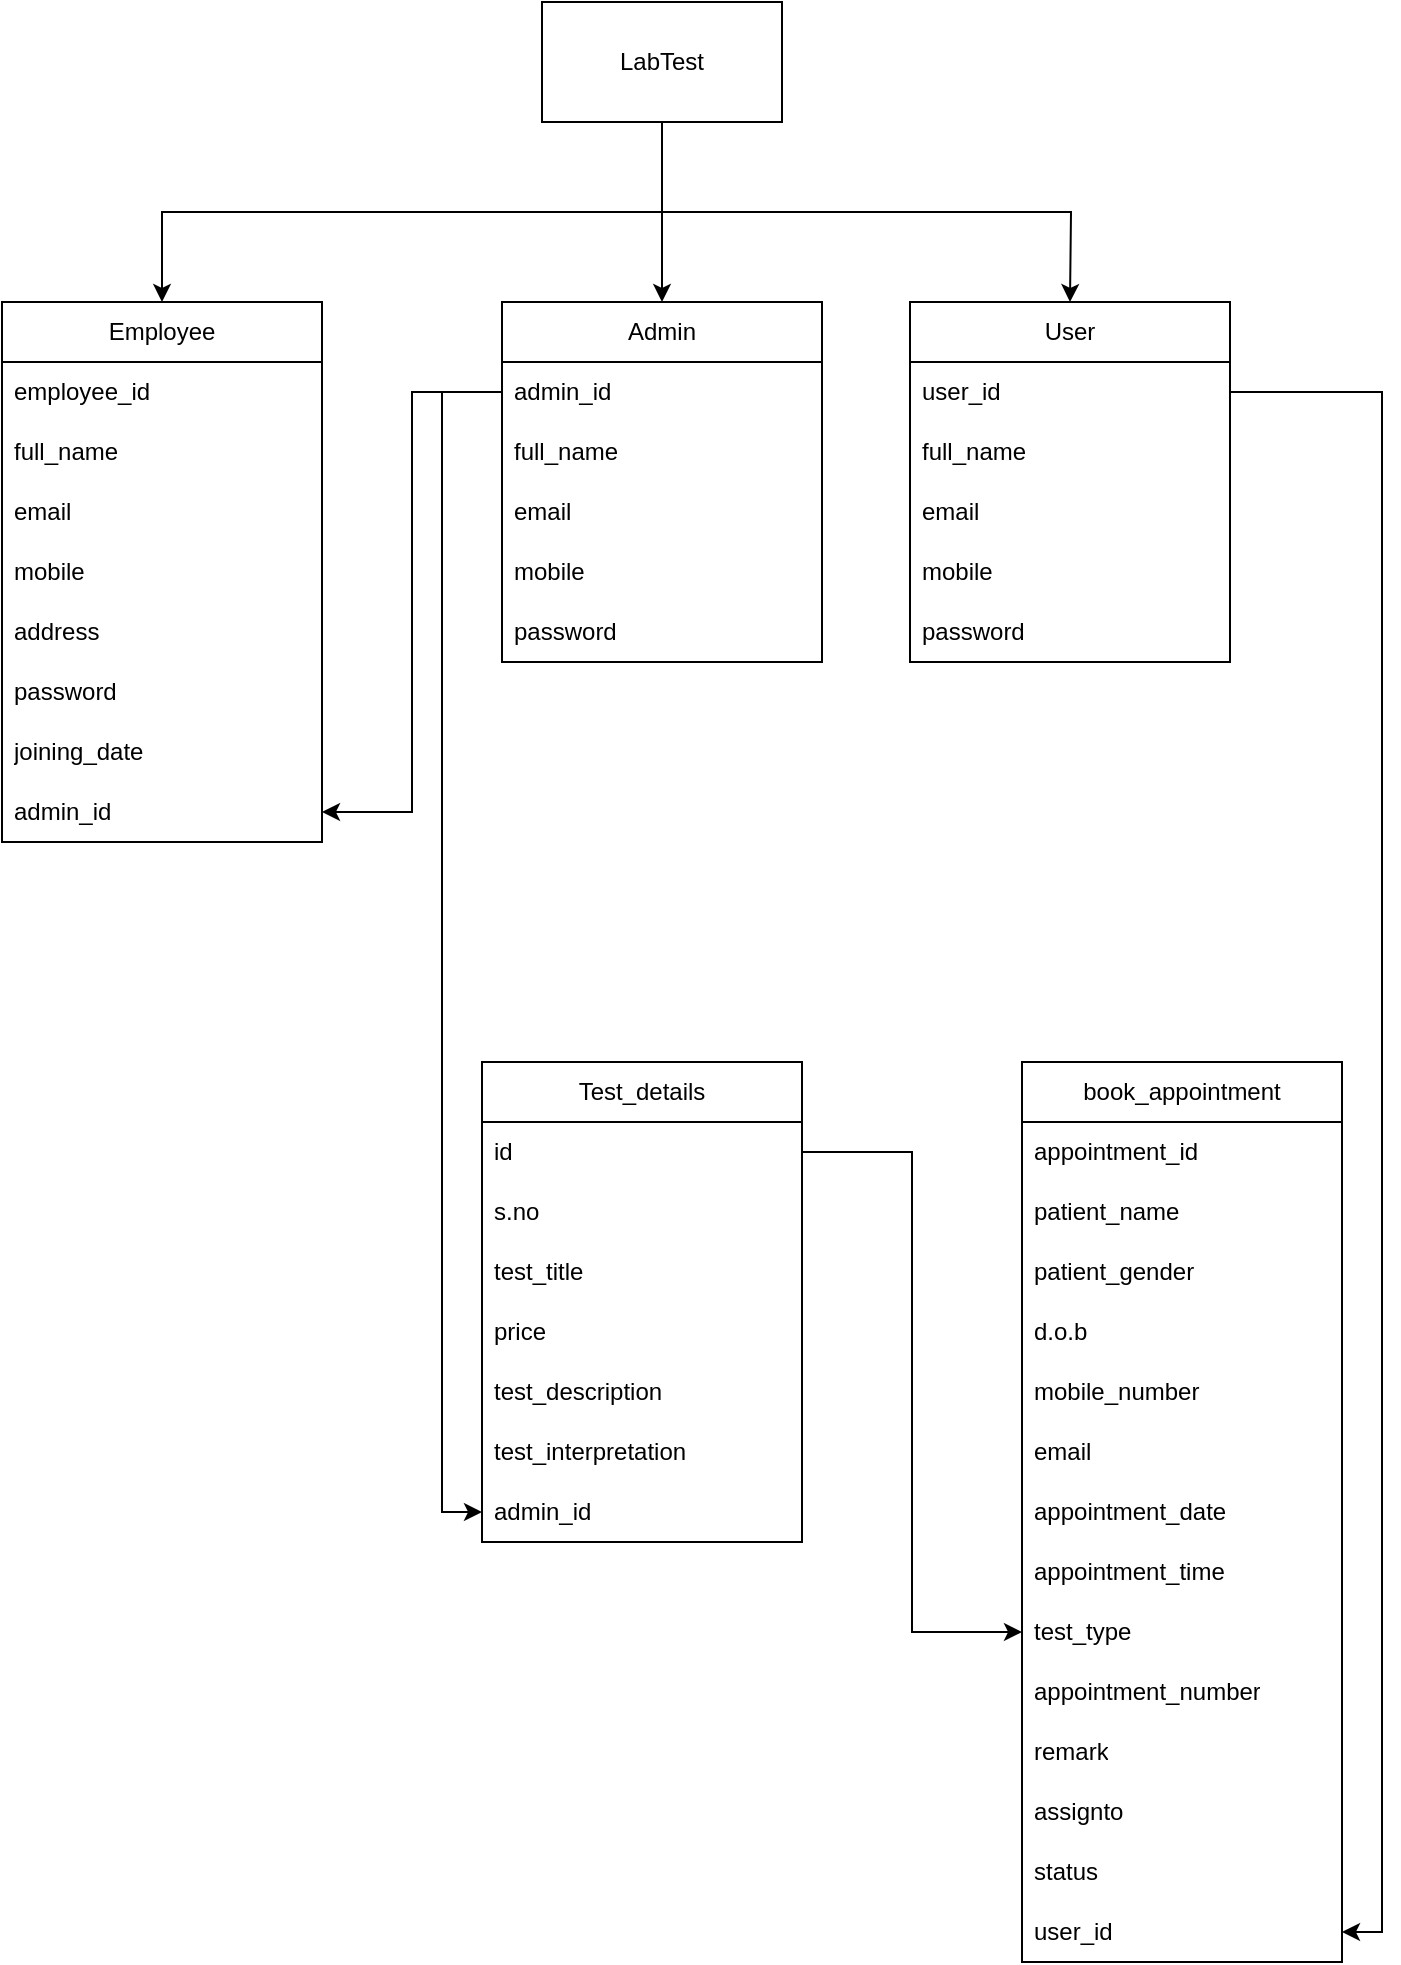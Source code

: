 <mxfile version="22.1.4" type="device" pages="2">
  <diagram name="Page-1" id="w7NXilGsNgJtFWE8S_yX">
    <mxGraphModel dx="1956" dy="1142" grid="1" gridSize="10" guides="1" tooltips="1" connect="1" arrows="1" fold="1" page="1" pageScale="1" pageWidth="827" pageHeight="1169" math="0" shadow="0">
      <root>
        <mxCell id="0" />
        <mxCell id="1" parent="0" />
        <mxCell id="yo9CVu1_ot4NwBlS9kd_-3" value="" style="edgeStyle=orthogonalEdgeStyle;rounded=0;orthogonalLoop=1;jettySize=auto;html=1;exitX=0.5;exitY=1;exitDx=0;exitDy=0;" edge="1" parent="1" source="yo9CVu1_ot4NwBlS9kd_-1">
          <mxGeometry relative="1" as="geometry">
            <mxPoint x="574" y="200" as="targetPoint" />
          </mxGeometry>
        </mxCell>
        <mxCell id="uK1b8prc0q2vkbjAIyuC-48" style="edgeStyle=orthogonalEdgeStyle;rounded=0;orthogonalLoop=1;jettySize=auto;html=1;exitX=0.5;exitY=1;exitDx=0;exitDy=0;entryX=0.5;entryY=0;entryDx=0;entryDy=0;" edge="1" parent="1" source="yo9CVu1_ot4NwBlS9kd_-1" target="uK1b8prc0q2vkbjAIyuC-29">
          <mxGeometry relative="1" as="geometry" />
        </mxCell>
        <mxCell id="wqnV6oe8kgV4qseF40Ks-4" style="edgeStyle=orthogonalEdgeStyle;rounded=0;orthogonalLoop=1;jettySize=auto;html=1;exitX=0.5;exitY=1;exitDx=0;exitDy=0;entryX=0.5;entryY=0;entryDx=0;entryDy=0;" edge="1" parent="1" source="yo9CVu1_ot4NwBlS9kd_-1" target="uK1b8prc0q2vkbjAIyuC-38">
          <mxGeometry relative="1" as="geometry" />
        </mxCell>
        <mxCell id="yo9CVu1_ot4NwBlS9kd_-1" value="LabTest" style="rounded=0;whiteSpace=wrap;html=1;" vertex="1" parent="1">
          <mxGeometry x="310" y="50" width="120" height="60" as="geometry" />
        </mxCell>
        <mxCell id="yo9CVu1_ot4NwBlS9kd_-4" value="User" style="swimlane;fontStyle=0;childLayout=stackLayout;horizontal=1;startSize=30;horizontalStack=0;resizeParent=1;resizeParentMax=0;resizeLast=0;collapsible=1;marginBottom=0;whiteSpace=wrap;html=1;glass=0;rounded=0;fillColor=default;" vertex="1" parent="1">
          <mxGeometry x="494" y="200" width="160" height="180" as="geometry" />
        </mxCell>
        <mxCell id="uK1b8prc0q2vkbjAIyuC-8" value="user_id" style="text;strokeColor=none;fillColor=none;align=left;verticalAlign=middle;spacingLeft=4;spacingRight=4;overflow=hidden;points=[[0,0.5],[1,0.5]];portConstraint=eastwest;rotatable=0;whiteSpace=wrap;html=1;" vertex="1" parent="yo9CVu1_ot4NwBlS9kd_-4">
          <mxGeometry y="30" width="160" height="30" as="geometry" />
        </mxCell>
        <mxCell id="yo9CVu1_ot4NwBlS9kd_-14" value="full_name" style="text;strokeColor=none;fillColor=none;align=left;verticalAlign=middle;spacingLeft=4;spacingRight=4;overflow=hidden;points=[[0,0.5],[1,0.5]];portConstraint=eastwest;rotatable=0;whiteSpace=wrap;html=1;" vertex="1" parent="yo9CVu1_ot4NwBlS9kd_-4">
          <mxGeometry y="60" width="160" height="30" as="geometry" />
        </mxCell>
        <mxCell id="yo9CVu1_ot4NwBlS9kd_-5" value="email" style="text;strokeColor=none;fillColor=none;align=left;verticalAlign=middle;spacingLeft=4;spacingRight=4;overflow=hidden;points=[[0,0.5],[1,0.5]];portConstraint=eastwest;rotatable=0;whiteSpace=wrap;html=1;" vertex="1" parent="yo9CVu1_ot4NwBlS9kd_-4">
          <mxGeometry y="90" width="160" height="30" as="geometry" />
        </mxCell>
        <mxCell id="yo9CVu1_ot4NwBlS9kd_-6" value="mobile" style="text;strokeColor=none;fillColor=none;align=left;verticalAlign=middle;spacingLeft=4;spacingRight=4;overflow=hidden;points=[[0,0.5],[1,0.5]];portConstraint=eastwest;rotatable=0;whiteSpace=wrap;html=1;" vertex="1" parent="yo9CVu1_ot4NwBlS9kd_-4">
          <mxGeometry y="120" width="160" height="30" as="geometry" />
        </mxCell>
        <mxCell id="yo9CVu1_ot4NwBlS9kd_-7" value="password" style="text;strokeColor=none;fillColor=none;align=left;verticalAlign=middle;spacingLeft=4;spacingRight=4;overflow=hidden;points=[[0,0.5],[1,0.5]];portConstraint=eastwest;rotatable=0;whiteSpace=wrap;html=1;" vertex="1" parent="yo9CVu1_ot4NwBlS9kd_-4">
          <mxGeometry y="150" width="160" height="30" as="geometry" />
        </mxCell>
        <mxCell id="uK1b8prc0q2vkbjAIyuC-3" value="Test_details" style="swimlane;fontStyle=0;childLayout=stackLayout;horizontal=1;startSize=30;horizontalStack=0;resizeParent=1;resizeParentMax=0;resizeLast=0;collapsible=1;marginBottom=0;whiteSpace=wrap;html=1;glass=0;rounded=0;fillColor=default;" vertex="1" parent="1">
          <mxGeometry x="280" y="580" width="160" height="240" as="geometry" />
        </mxCell>
        <mxCell id="uK1b8prc0q2vkbjAIyuC-4" value="id" style="text;strokeColor=none;fillColor=none;align=left;verticalAlign=middle;spacingLeft=4;spacingRight=4;overflow=hidden;points=[[0,0.5],[1,0.5]];portConstraint=eastwest;rotatable=0;whiteSpace=wrap;html=1;" vertex="1" parent="uK1b8prc0q2vkbjAIyuC-3">
          <mxGeometry y="30" width="160" height="30" as="geometry" />
        </mxCell>
        <mxCell id="uK1b8prc0q2vkbjAIyuC-5" value="s.no" style="text;strokeColor=none;fillColor=none;align=left;verticalAlign=middle;spacingLeft=4;spacingRight=4;overflow=hidden;points=[[0,0.5],[1,0.5]];portConstraint=eastwest;rotatable=0;whiteSpace=wrap;html=1;" vertex="1" parent="uK1b8prc0q2vkbjAIyuC-3">
          <mxGeometry y="60" width="160" height="30" as="geometry" />
        </mxCell>
        <mxCell id="uK1b8prc0q2vkbjAIyuC-6" value="test_title" style="text;strokeColor=none;fillColor=none;align=left;verticalAlign=middle;spacingLeft=4;spacingRight=4;overflow=hidden;points=[[0,0.5],[1,0.5]];portConstraint=eastwest;rotatable=0;whiteSpace=wrap;html=1;" vertex="1" parent="uK1b8prc0q2vkbjAIyuC-3">
          <mxGeometry y="90" width="160" height="30" as="geometry" />
        </mxCell>
        <mxCell id="uK1b8prc0q2vkbjAIyuC-7" value="price" style="text;strokeColor=none;fillColor=none;align=left;verticalAlign=middle;spacingLeft=4;spacingRight=4;overflow=hidden;points=[[0,0.5],[1,0.5]];portConstraint=eastwest;rotatable=0;whiteSpace=wrap;html=1;" vertex="1" parent="uK1b8prc0q2vkbjAIyuC-3">
          <mxGeometry y="120" width="160" height="30" as="geometry" />
        </mxCell>
        <mxCell id="uK1b8prc0q2vkbjAIyuC-9" value="test_description" style="text;strokeColor=none;fillColor=none;align=left;verticalAlign=middle;spacingLeft=4;spacingRight=4;overflow=hidden;points=[[0,0.5],[1,0.5]];portConstraint=eastwest;rotatable=0;whiteSpace=wrap;html=1;" vertex="1" parent="uK1b8prc0q2vkbjAIyuC-3">
          <mxGeometry y="150" width="160" height="30" as="geometry" />
        </mxCell>
        <mxCell id="uK1b8prc0q2vkbjAIyuC-12" value="test_interpretation" style="text;strokeColor=none;fillColor=none;align=left;verticalAlign=middle;spacingLeft=4;spacingRight=4;overflow=hidden;points=[[0,0.5],[1,0.5]];portConstraint=eastwest;rotatable=0;whiteSpace=wrap;html=1;" vertex="1" parent="uK1b8prc0q2vkbjAIyuC-3">
          <mxGeometry y="180" width="160" height="30" as="geometry" />
        </mxCell>
        <mxCell id="uK1b8prc0q2vkbjAIyuC-55" value="admin_id" style="text;strokeColor=none;fillColor=none;align=left;verticalAlign=middle;spacingLeft=4;spacingRight=4;overflow=hidden;points=[[0,0.5],[1,0.5]];portConstraint=eastwest;rotatable=0;whiteSpace=wrap;html=1;" vertex="1" parent="uK1b8prc0q2vkbjAIyuC-3">
          <mxGeometry y="210" width="160" height="30" as="geometry" />
        </mxCell>
        <mxCell id="uK1b8prc0q2vkbjAIyuC-18" value="book_appointment" style="swimlane;fontStyle=0;childLayout=stackLayout;horizontal=1;startSize=30;horizontalStack=0;resizeParent=1;resizeParentMax=0;resizeLast=0;collapsible=1;marginBottom=0;whiteSpace=wrap;html=1;glass=0;rounded=0;fillColor=default;" vertex="1" parent="1">
          <mxGeometry x="550" y="580" width="160" height="450" as="geometry" />
        </mxCell>
        <mxCell id="uK1b8prc0q2vkbjAIyuC-51" value="appointment_id" style="text;strokeColor=none;fillColor=none;align=left;verticalAlign=middle;spacingLeft=4;spacingRight=4;overflow=hidden;points=[[0,0.5],[1,0.5]];portConstraint=eastwest;rotatable=0;whiteSpace=wrap;html=1;" vertex="1" parent="uK1b8prc0q2vkbjAIyuC-18">
          <mxGeometry y="30" width="160" height="30" as="geometry" />
        </mxCell>
        <mxCell id="uK1b8prc0q2vkbjAIyuC-19" value="patient_name" style="text;strokeColor=none;fillColor=none;align=left;verticalAlign=middle;spacingLeft=4;spacingRight=4;overflow=hidden;points=[[0,0.5],[1,0.5]];portConstraint=eastwest;rotatable=0;whiteSpace=wrap;html=1;" vertex="1" parent="uK1b8prc0q2vkbjAIyuC-18">
          <mxGeometry y="60" width="160" height="30" as="geometry" />
        </mxCell>
        <mxCell id="uK1b8prc0q2vkbjAIyuC-20" value="patient_gender" style="text;strokeColor=none;fillColor=none;align=left;verticalAlign=middle;spacingLeft=4;spacingRight=4;overflow=hidden;points=[[0,0.5],[1,0.5]];portConstraint=eastwest;rotatable=0;whiteSpace=wrap;html=1;" vertex="1" parent="uK1b8prc0q2vkbjAIyuC-18">
          <mxGeometry y="90" width="160" height="30" as="geometry" />
        </mxCell>
        <mxCell id="uK1b8prc0q2vkbjAIyuC-21" value="d.o.b" style="text;strokeColor=none;fillColor=none;align=left;verticalAlign=middle;spacingLeft=4;spacingRight=4;overflow=hidden;points=[[0,0.5],[1,0.5]];portConstraint=eastwest;rotatable=0;whiteSpace=wrap;html=1;" vertex="1" parent="uK1b8prc0q2vkbjAIyuC-18">
          <mxGeometry y="120" width="160" height="30" as="geometry" />
        </mxCell>
        <mxCell id="uK1b8prc0q2vkbjAIyuC-22" value="mobile_number" style="text;strokeColor=none;fillColor=none;align=left;verticalAlign=middle;spacingLeft=4;spacingRight=4;overflow=hidden;points=[[0,0.5],[1,0.5]];portConstraint=eastwest;rotatable=0;whiteSpace=wrap;html=1;" vertex="1" parent="uK1b8prc0q2vkbjAIyuC-18">
          <mxGeometry y="150" width="160" height="30" as="geometry" />
        </mxCell>
        <mxCell id="uK1b8prc0q2vkbjAIyuC-23" value="email" style="text;strokeColor=none;fillColor=none;align=left;verticalAlign=middle;spacingLeft=4;spacingRight=4;overflow=hidden;points=[[0,0.5],[1,0.5]];portConstraint=eastwest;rotatable=0;whiteSpace=wrap;html=1;" vertex="1" parent="uK1b8prc0q2vkbjAIyuC-18">
          <mxGeometry y="180" width="160" height="30" as="geometry" />
        </mxCell>
        <mxCell id="uK1b8prc0q2vkbjAIyuC-24" value="appointment_date" style="text;strokeColor=none;fillColor=none;align=left;verticalAlign=middle;spacingLeft=4;spacingRight=4;overflow=hidden;points=[[0,0.5],[1,0.5]];portConstraint=eastwest;rotatable=0;whiteSpace=wrap;html=1;" vertex="1" parent="uK1b8prc0q2vkbjAIyuC-18">
          <mxGeometry y="210" width="160" height="30" as="geometry" />
        </mxCell>
        <mxCell id="uK1b8prc0q2vkbjAIyuC-25" value="appointment_time" style="text;strokeColor=none;fillColor=none;align=left;verticalAlign=middle;spacingLeft=4;spacingRight=4;overflow=hidden;points=[[0,0.5],[1,0.5]];portConstraint=eastwest;rotatable=0;whiteSpace=wrap;html=1;" vertex="1" parent="uK1b8prc0q2vkbjAIyuC-18">
          <mxGeometry y="240" width="160" height="30" as="geometry" />
        </mxCell>
        <mxCell id="uK1b8prc0q2vkbjAIyuC-26" value="test_type" style="text;strokeColor=none;fillColor=none;align=left;verticalAlign=middle;spacingLeft=4;spacingRight=4;overflow=hidden;points=[[0,0.5],[1,0.5]];portConstraint=eastwest;rotatable=0;whiteSpace=wrap;html=1;" vertex="1" parent="uK1b8prc0q2vkbjAIyuC-18">
          <mxGeometry y="270" width="160" height="30" as="geometry" />
        </mxCell>
        <mxCell id="uK1b8prc0q2vkbjAIyuC-27" value="appointment_number" style="text;strokeColor=none;fillColor=none;align=left;verticalAlign=middle;spacingLeft=4;spacingRight=4;overflow=hidden;points=[[0,0.5],[1,0.5]];portConstraint=eastwest;rotatable=0;whiteSpace=wrap;html=1;" vertex="1" parent="uK1b8prc0q2vkbjAIyuC-18">
          <mxGeometry y="300" width="160" height="30" as="geometry" />
        </mxCell>
        <mxCell id="uK1b8prc0q2vkbjAIyuC-35" value="remark" style="text;strokeColor=none;fillColor=none;align=left;verticalAlign=middle;spacingLeft=4;spacingRight=4;overflow=hidden;points=[[0,0.5],[1,0.5]];portConstraint=eastwest;rotatable=0;whiteSpace=wrap;html=1;" vertex="1" parent="uK1b8prc0q2vkbjAIyuC-18">
          <mxGeometry y="330" width="160" height="30" as="geometry" />
        </mxCell>
        <mxCell id="uK1b8prc0q2vkbjAIyuC-36" value="assignto" style="text;strokeColor=none;fillColor=none;align=left;verticalAlign=middle;spacingLeft=4;spacingRight=4;overflow=hidden;points=[[0,0.5],[1,0.5]];portConstraint=eastwest;rotatable=0;whiteSpace=wrap;html=1;" vertex="1" parent="uK1b8prc0q2vkbjAIyuC-18">
          <mxGeometry y="360" width="160" height="30" as="geometry" />
        </mxCell>
        <mxCell id="uK1b8prc0q2vkbjAIyuC-37" value="status" style="text;strokeColor=none;fillColor=none;align=left;verticalAlign=middle;spacingLeft=4;spacingRight=4;overflow=hidden;points=[[0,0.5],[1,0.5]];portConstraint=eastwest;rotatable=0;whiteSpace=wrap;html=1;" vertex="1" parent="uK1b8prc0q2vkbjAIyuC-18">
          <mxGeometry y="390" width="160" height="30" as="geometry" />
        </mxCell>
        <mxCell id="wqnV6oe8kgV4qseF40Ks-1" value="user_id" style="text;strokeColor=none;fillColor=none;align=left;verticalAlign=middle;spacingLeft=4;spacingRight=4;overflow=hidden;points=[[0,0.5],[1,0.5]];portConstraint=eastwest;rotatable=0;whiteSpace=wrap;html=1;" vertex="1" parent="uK1b8prc0q2vkbjAIyuC-18">
          <mxGeometry y="420" width="160" height="30" as="geometry" />
        </mxCell>
        <mxCell id="uK1b8prc0q2vkbjAIyuC-28" style="edgeStyle=orthogonalEdgeStyle;rounded=0;orthogonalLoop=1;jettySize=auto;html=1;exitX=1;exitY=0.5;exitDx=0;exitDy=0;entryX=0;entryY=0.5;entryDx=0;entryDy=0;" edge="1" parent="1" source="uK1b8prc0q2vkbjAIyuC-4" target="uK1b8prc0q2vkbjAIyuC-26">
          <mxGeometry relative="1" as="geometry" />
        </mxCell>
        <mxCell id="uK1b8prc0q2vkbjAIyuC-29" value="Admin" style="swimlane;fontStyle=0;childLayout=stackLayout;horizontal=1;startSize=30;horizontalStack=0;resizeParent=1;resizeParentMax=0;resizeLast=0;collapsible=1;marginBottom=0;whiteSpace=wrap;html=1;glass=0;rounded=0;fillColor=default;" vertex="1" parent="1">
          <mxGeometry x="290" y="200" width="160" height="180" as="geometry" />
        </mxCell>
        <mxCell id="uK1b8prc0q2vkbjAIyuC-30" value="admin_id" style="text;strokeColor=none;fillColor=none;align=left;verticalAlign=middle;spacingLeft=4;spacingRight=4;overflow=hidden;points=[[0,0.5],[1,0.5]];portConstraint=eastwest;rotatable=0;whiteSpace=wrap;html=1;" vertex="1" parent="uK1b8prc0q2vkbjAIyuC-29">
          <mxGeometry y="30" width="160" height="30" as="geometry" />
        </mxCell>
        <mxCell id="uK1b8prc0q2vkbjAIyuC-31" value="full_name" style="text;strokeColor=none;fillColor=none;align=left;verticalAlign=middle;spacingLeft=4;spacingRight=4;overflow=hidden;points=[[0,0.5],[1,0.5]];portConstraint=eastwest;rotatable=0;whiteSpace=wrap;html=1;" vertex="1" parent="uK1b8prc0q2vkbjAIyuC-29">
          <mxGeometry y="60" width="160" height="30" as="geometry" />
        </mxCell>
        <mxCell id="uK1b8prc0q2vkbjAIyuC-32" value="email" style="text;strokeColor=none;fillColor=none;align=left;verticalAlign=middle;spacingLeft=4;spacingRight=4;overflow=hidden;points=[[0,0.5],[1,0.5]];portConstraint=eastwest;rotatable=0;whiteSpace=wrap;html=1;" vertex="1" parent="uK1b8prc0q2vkbjAIyuC-29">
          <mxGeometry y="90" width="160" height="30" as="geometry" />
        </mxCell>
        <mxCell id="uK1b8prc0q2vkbjAIyuC-33" value="mobile" style="text;strokeColor=none;fillColor=none;align=left;verticalAlign=middle;spacingLeft=4;spacingRight=4;overflow=hidden;points=[[0,0.5],[1,0.5]];portConstraint=eastwest;rotatable=0;whiteSpace=wrap;html=1;" vertex="1" parent="uK1b8prc0q2vkbjAIyuC-29">
          <mxGeometry y="120" width="160" height="30" as="geometry" />
        </mxCell>
        <mxCell id="uK1b8prc0q2vkbjAIyuC-34" value="password" style="text;strokeColor=none;fillColor=none;align=left;verticalAlign=middle;spacingLeft=4;spacingRight=4;overflow=hidden;points=[[0,0.5],[1,0.5]];portConstraint=eastwest;rotatable=0;whiteSpace=wrap;html=1;" vertex="1" parent="uK1b8prc0q2vkbjAIyuC-29">
          <mxGeometry y="150" width="160" height="30" as="geometry" />
        </mxCell>
        <mxCell id="uK1b8prc0q2vkbjAIyuC-38" value="Employee" style="swimlane;fontStyle=0;childLayout=stackLayout;horizontal=1;startSize=30;horizontalStack=0;resizeParent=1;resizeParentMax=0;resizeLast=0;collapsible=1;marginBottom=0;whiteSpace=wrap;html=1;glass=0;rounded=0;fillColor=default;" vertex="1" parent="1">
          <mxGeometry x="40" y="200" width="160" height="270" as="geometry" />
        </mxCell>
        <mxCell id="uK1b8prc0q2vkbjAIyuC-39" value="employee_id" style="text;strokeColor=none;fillColor=none;align=left;verticalAlign=middle;spacingLeft=4;spacingRight=4;overflow=hidden;points=[[0,0.5],[1,0.5]];portConstraint=eastwest;rotatable=0;whiteSpace=wrap;html=1;" vertex="1" parent="uK1b8prc0q2vkbjAIyuC-38">
          <mxGeometry y="30" width="160" height="30" as="geometry" />
        </mxCell>
        <mxCell id="uK1b8prc0q2vkbjAIyuC-40" value="full_name" style="text;strokeColor=none;fillColor=none;align=left;verticalAlign=middle;spacingLeft=4;spacingRight=4;overflow=hidden;points=[[0,0.5],[1,0.5]];portConstraint=eastwest;rotatable=0;whiteSpace=wrap;html=1;" vertex="1" parent="uK1b8prc0q2vkbjAIyuC-38">
          <mxGeometry y="60" width="160" height="30" as="geometry" />
        </mxCell>
        <mxCell id="uK1b8prc0q2vkbjAIyuC-41" value="email" style="text;strokeColor=none;fillColor=none;align=left;verticalAlign=middle;spacingLeft=4;spacingRight=4;overflow=hidden;points=[[0,0.5],[1,0.5]];portConstraint=eastwest;rotatable=0;whiteSpace=wrap;html=1;" vertex="1" parent="uK1b8prc0q2vkbjAIyuC-38">
          <mxGeometry y="90" width="160" height="30" as="geometry" />
        </mxCell>
        <mxCell id="uK1b8prc0q2vkbjAIyuC-42" value="mobile" style="text;strokeColor=none;fillColor=none;align=left;verticalAlign=middle;spacingLeft=4;spacingRight=4;overflow=hidden;points=[[0,0.5],[1,0.5]];portConstraint=eastwest;rotatable=0;whiteSpace=wrap;html=1;" vertex="1" parent="uK1b8prc0q2vkbjAIyuC-38">
          <mxGeometry y="120" width="160" height="30" as="geometry" />
        </mxCell>
        <mxCell id="uK1b8prc0q2vkbjAIyuC-44" value="address" style="text;strokeColor=none;fillColor=none;align=left;verticalAlign=middle;spacingLeft=4;spacingRight=4;overflow=hidden;points=[[0,0.5],[1,0.5]];portConstraint=eastwest;rotatable=0;whiteSpace=wrap;html=1;" vertex="1" parent="uK1b8prc0q2vkbjAIyuC-38">
          <mxGeometry y="150" width="160" height="30" as="geometry" />
        </mxCell>
        <mxCell id="uK1b8prc0q2vkbjAIyuC-43" value="password" style="text;strokeColor=none;fillColor=none;align=left;verticalAlign=middle;spacingLeft=4;spacingRight=4;overflow=hidden;points=[[0,0.5],[1,0.5]];portConstraint=eastwest;rotatable=0;whiteSpace=wrap;html=1;" vertex="1" parent="uK1b8prc0q2vkbjAIyuC-38">
          <mxGeometry y="180" width="160" height="30" as="geometry" />
        </mxCell>
        <mxCell id="uK1b8prc0q2vkbjAIyuC-50" value="joining_date" style="text;strokeColor=none;fillColor=none;align=left;verticalAlign=middle;spacingLeft=4;spacingRight=4;overflow=hidden;points=[[0,0.5],[1,0.5]];portConstraint=eastwest;rotatable=0;whiteSpace=wrap;html=1;" vertex="1" parent="uK1b8prc0q2vkbjAIyuC-38">
          <mxGeometry y="210" width="160" height="30" as="geometry" />
        </mxCell>
        <mxCell id="uK1b8prc0q2vkbjAIyuC-52" value="admin_id" style="text;strokeColor=none;fillColor=none;align=left;verticalAlign=middle;spacingLeft=4;spacingRight=4;overflow=hidden;points=[[0,0.5],[1,0.5]];portConstraint=eastwest;rotatable=0;whiteSpace=wrap;html=1;" vertex="1" parent="uK1b8prc0q2vkbjAIyuC-38">
          <mxGeometry y="240" width="160" height="30" as="geometry" />
        </mxCell>
        <mxCell id="uK1b8prc0q2vkbjAIyuC-53" style="edgeStyle=orthogonalEdgeStyle;rounded=0;orthogonalLoop=1;jettySize=auto;html=1;exitX=0;exitY=0.5;exitDx=0;exitDy=0;entryX=1;entryY=0.5;entryDx=0;entryDy=0;" edge="1" parent="1" source="uK1b8prc0q2vkbjAIyuC-30" target="uK1b8prc0q2vkbjAIyuC-52">
          <mxGeometry relative="1" as="geometry" />
        </mxCell>
        <mxCell id="uK1b8prc0q2vkbjAIyuC-56" style="edgeStyle=orthogonalEdgeStyle;rounded=0;orthogonalLoop=1;jettySize=auto;html=1;exitX=0;exitY=0.5;exitDx=0;exitDy=0;entryX=0;entryY=0.5;entryDx=0;entryDy=0;" edge="1" parent="1" source="uK1b8prc0q2vkbjAIyuC-30" target="uK1b8prc0q2vkbjAIyuC-55">
          <mxGeometry relative="1" as="geometry" />
        </mxCell>
        <mxCell id="wqnV6oe8kgV4qseF40Ks-3" style="edgeStyle=orthogonalEdgeStyle;rounded=0;orthogonalLoop=1;jettySize=auto;html=1;exitX=1;exitY=0.5;exitDx=0;exitDy=0;entryX=1;entryY=0.5;entryDx=0;entryDy=0;" edge="1" parent="1" source="uK1b8prc0q2vkbjAIyuC-8" target="wqnV6oe8kgV4qseF40Ks-1">
          <mxGeometry relative="1" as="geometry" />
        </mxCell>
      </root>
    </mxGraphModel>
  </diagram>
  <diagram id="Q0vVQQuLV9rAJUjRtCfm" name="Page-2">
    <mxGraphModel dx="880" dy="514" grid="1" gridSize="10" guides="1" tooltips="1" connect="1" arrows="1" fold="1" page="1" pageScale="1" pageWidth="827" pageHeight="1169" math="0" shadow="0">
      <root>
        <mxCell id="0" />
        <mxCell id="1" parent="0" />
      </root>
    </mxGraphModel>
  </diagram>
</mxfile>
